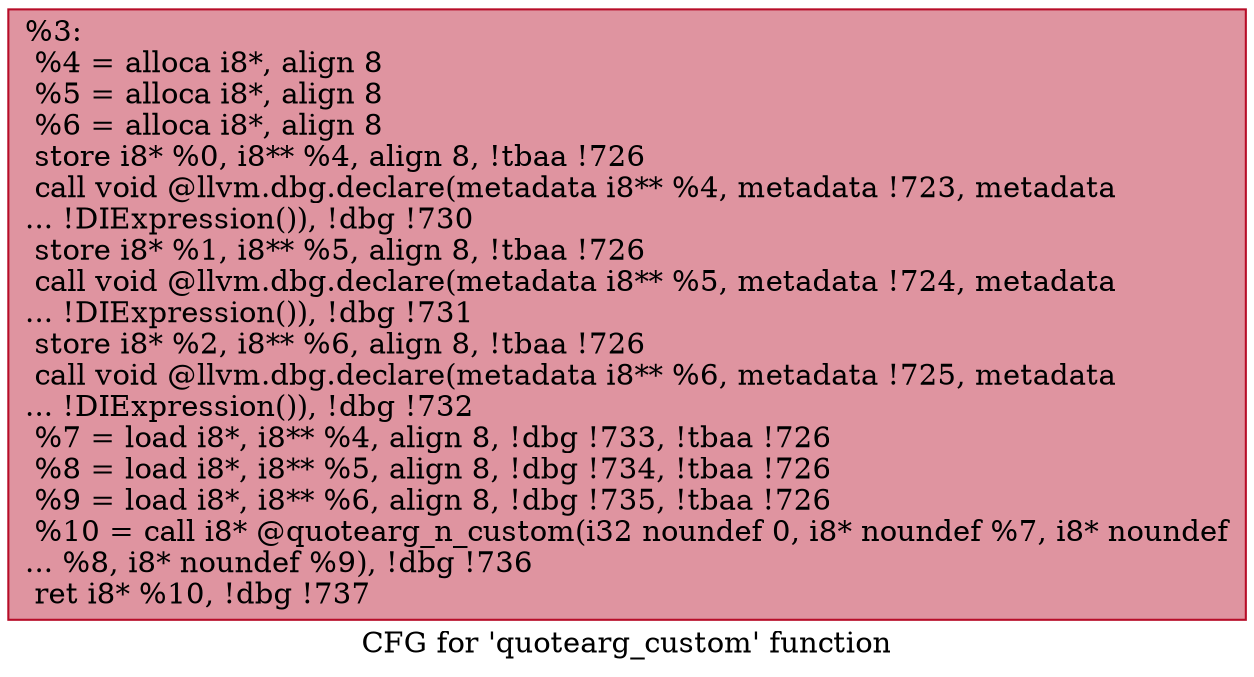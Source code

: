 digraph "CFG for 'quotearg_custom' function" {
	label="CFG for 'quotearg_custom' function";

	Node0x10fb6f0 [shape=record,color="#b70d28ff", style=filled, fillcolor="#b70d2870",label="{%3:\l  %4 = alloca i8*, align 8\l  %5 = alloca i8*, align 8\l  %6 = alloca i8*, align 8\l  store i8* %0, i8** %4, align 8, !tbaa !726\l  call void @llvm.dbg.declare(metadata i8** %4, metadata !723, metadata\l... !DIExpression()), !dbg !730\l  store i8* %1, i8** %5, align 8, !tbaa !726\l  call void @llvm.dbg.declare(metadata i8** %5, metadata !724, metadata\l... !DIExpression()), !dbg !731\l  store i8* %2, i8** %6, align 8, !tbaa !726\l  call void @llvm.dbg.declare(metadata i8** %6, metadata !725, metadata\l... !DIExpression()), !dbg !732\l  %7 = load i8*, i8** %4, align 8, !dbg !733, !tbaa !726\l  %8 = load i8*, i8** %5, align 8, !dbg !734, !tbaa !726\l  %9 = load i8*, i8** %6, align 8, !dbg !735, !tbaa !726\l  %10 = call i8* @quotearg_n_custom(i32 noundef 0, i8* noundef %7, i8* noundef\l... %8, i8* noundef %9), !dbg !736\l  ret i8* %10, !dbg !737\l}"];
}
